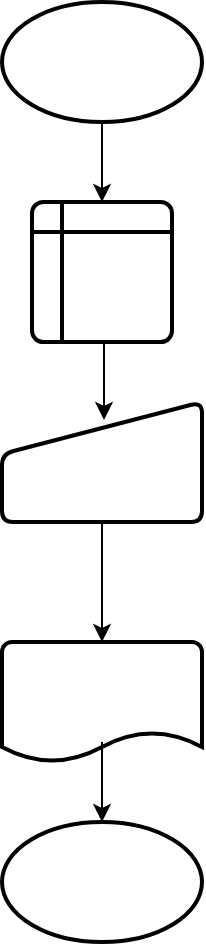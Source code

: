 <mxfile version="13.6.5" type="github">
  <diagram id="AKFp9x0IBh2-5NKwpCKr" name="Page-1">
    <mxGraphModel dx="856" dy="513" grid="1" gridSize="10" guides="1" tooltips="1" connect="1" arrows="1" fold="1" page="1" pageScale="1" pageWidth="827" pageHeight="1169" math="0" shadow="0">
      <root>
        <mxCell id="0" />
        <mxCell id="1" parent="0" />
        <mxCell id="G0h0YU3dxmo6zqzjJFRH-6" style="edgeStyle=orthogonalEdgeStyle;rounded=0;orthogonalLoop=1;jettySize=auto;html=1;exitX=0.5;exitY=1;exitDx=0;exitDy=0;exitPerimeter=0;entryX=0.5;entryY=0;entryDx=0;entryDy=0;" edge="1" parent="1" source="G0h0YU3dxmo6zqzjJFRH-1" target="G0h0YU3dxmo6zqzjJFRH-2">
          <mxGeometry relative="1" as="geometry" />
        </mxCell>
        <mxCell id="G0h0YU3dxmo6zqzjJFRH-1" value="" style="strokeWidth=2;html=1;shape=mxgraph.flowchart.start_1;whiteSpace=wrap;" vertex="1" parent="1">
          <mxGeometry x="210" y="100" width="100" height="60" as="geometry" />
        </mxCell>
        <mxCell id="G0h0YU3dxmo6zqzjJFRH-7" style="edgeStyle=orthogonalEdgeStyle;rounded=0;orthogonalLoop=1;jettySize=auto;html=1;exitX=0.5;exitY=1;exitDx=0;exitDy=0;entryX=0.51;entryY=0.15;entryDx=0;entryDy=0;entryPerimeter=0;" edge="1" parent="1" source="G0h0YU3dxmo6zqzjJFRH-2" target="G0h0YU3dxmo6zqzjJFRH-4">
          <mxGeometry relative="1" as="geometry" />
        </mxCell>
        <mxCell id="G0h0YU3dxmo6zqzjJFRH-2" value="" style="shape=internalStorage;whiteSpace=wrap;html=1;dx=15;dy=15;rounded=1;arcSize=8;strokeWidth=2;" vertex="1" parent="1">
          <mxGeometry x="225" y="200" width="70" height="70" as="geometry" />
        </mxCell>
        <mxCell id="G0h0YU3dxmo6zqzjJFRH-3" value="" style="strokeWidth=2;html=1;shape=mxgraph.flowchart.document2;whiteSpace=wrap;size=0.25;" vertex="1" parent="1">
          <mxGeometry x="210" y="420" width="100" height="60" as="geometry" />
        </mxCell>
        <mxCell id="G0h0YU3dxmo6zqzjJFRH-8" style="edgeStyle=orthogonalEdgeStyle;rounded=0;orthogonalLoop=1;jettySize=auto;html=1;exitX=0.5;exitY=1;exitDx=0;exitDy=0;entryX=0.5;entryY=0;entryDx=0;entryDy=0;entryPerimeter=0;" edge="1" parent="1" source="G0h0YU3dxmo6zqzjJFRH-4" target="G0h0YU3dxmo6zqzjJFRH-3">
          <mxGeometry relative="1" as="geometry" />
        </mxCell>
        <mxCell id="G0h0YU3dxmo6zqzjJFRH-4" value="" style="html=1;strokeWidth=2;shape=manualInput;whiteSpace=wrap;rounded=1;size=26;arcSize=11;" vertex="1" parent="1">
          <mxGeometry x="210" y="300" width="100" height="60" as="geometry" />
        </mxCell>
        <mxCell id="G0h0YU3dxmo6zqzjJFRH-5" value="" style="strokeWidth=2;html=1;shape=mxgraph.flowchart.start_1;whiteSpace=wrap;" vertex="1" parent="1">
          <mxGeometry x="210" y="510" width="100" height="60" as="geometry" />
        </mxCell>
        <mxCell id="G0h0YU3dxmo6zqzjJFRH-9" value="" style="endArrow=classic;html=1;exitX=0.5;exitY=0.833;exitDx=0;exitDy=0;exitPerimeter=0;entryX=0.5;entryY=0;entryDx=0;entryDy=0;entryPerimeter=0;" edge="1" parent="1" source="G0h0YU3dxmo6zqzjJFRH-3" target="G0h0YU3dxmo6zqzjJFRH-5">
          <mxGeometry width="50" height="50" relative="1" as="geometry">
            <mxPoint x="390" y="350" as="sourcePoint" />
            <mxPoint x="440" y="300" as="targetPoint" />
          </mxGeometry>
        </mxCell>
      </root>
    </mxGraphModel>
  </diagram>
</mxfile>
